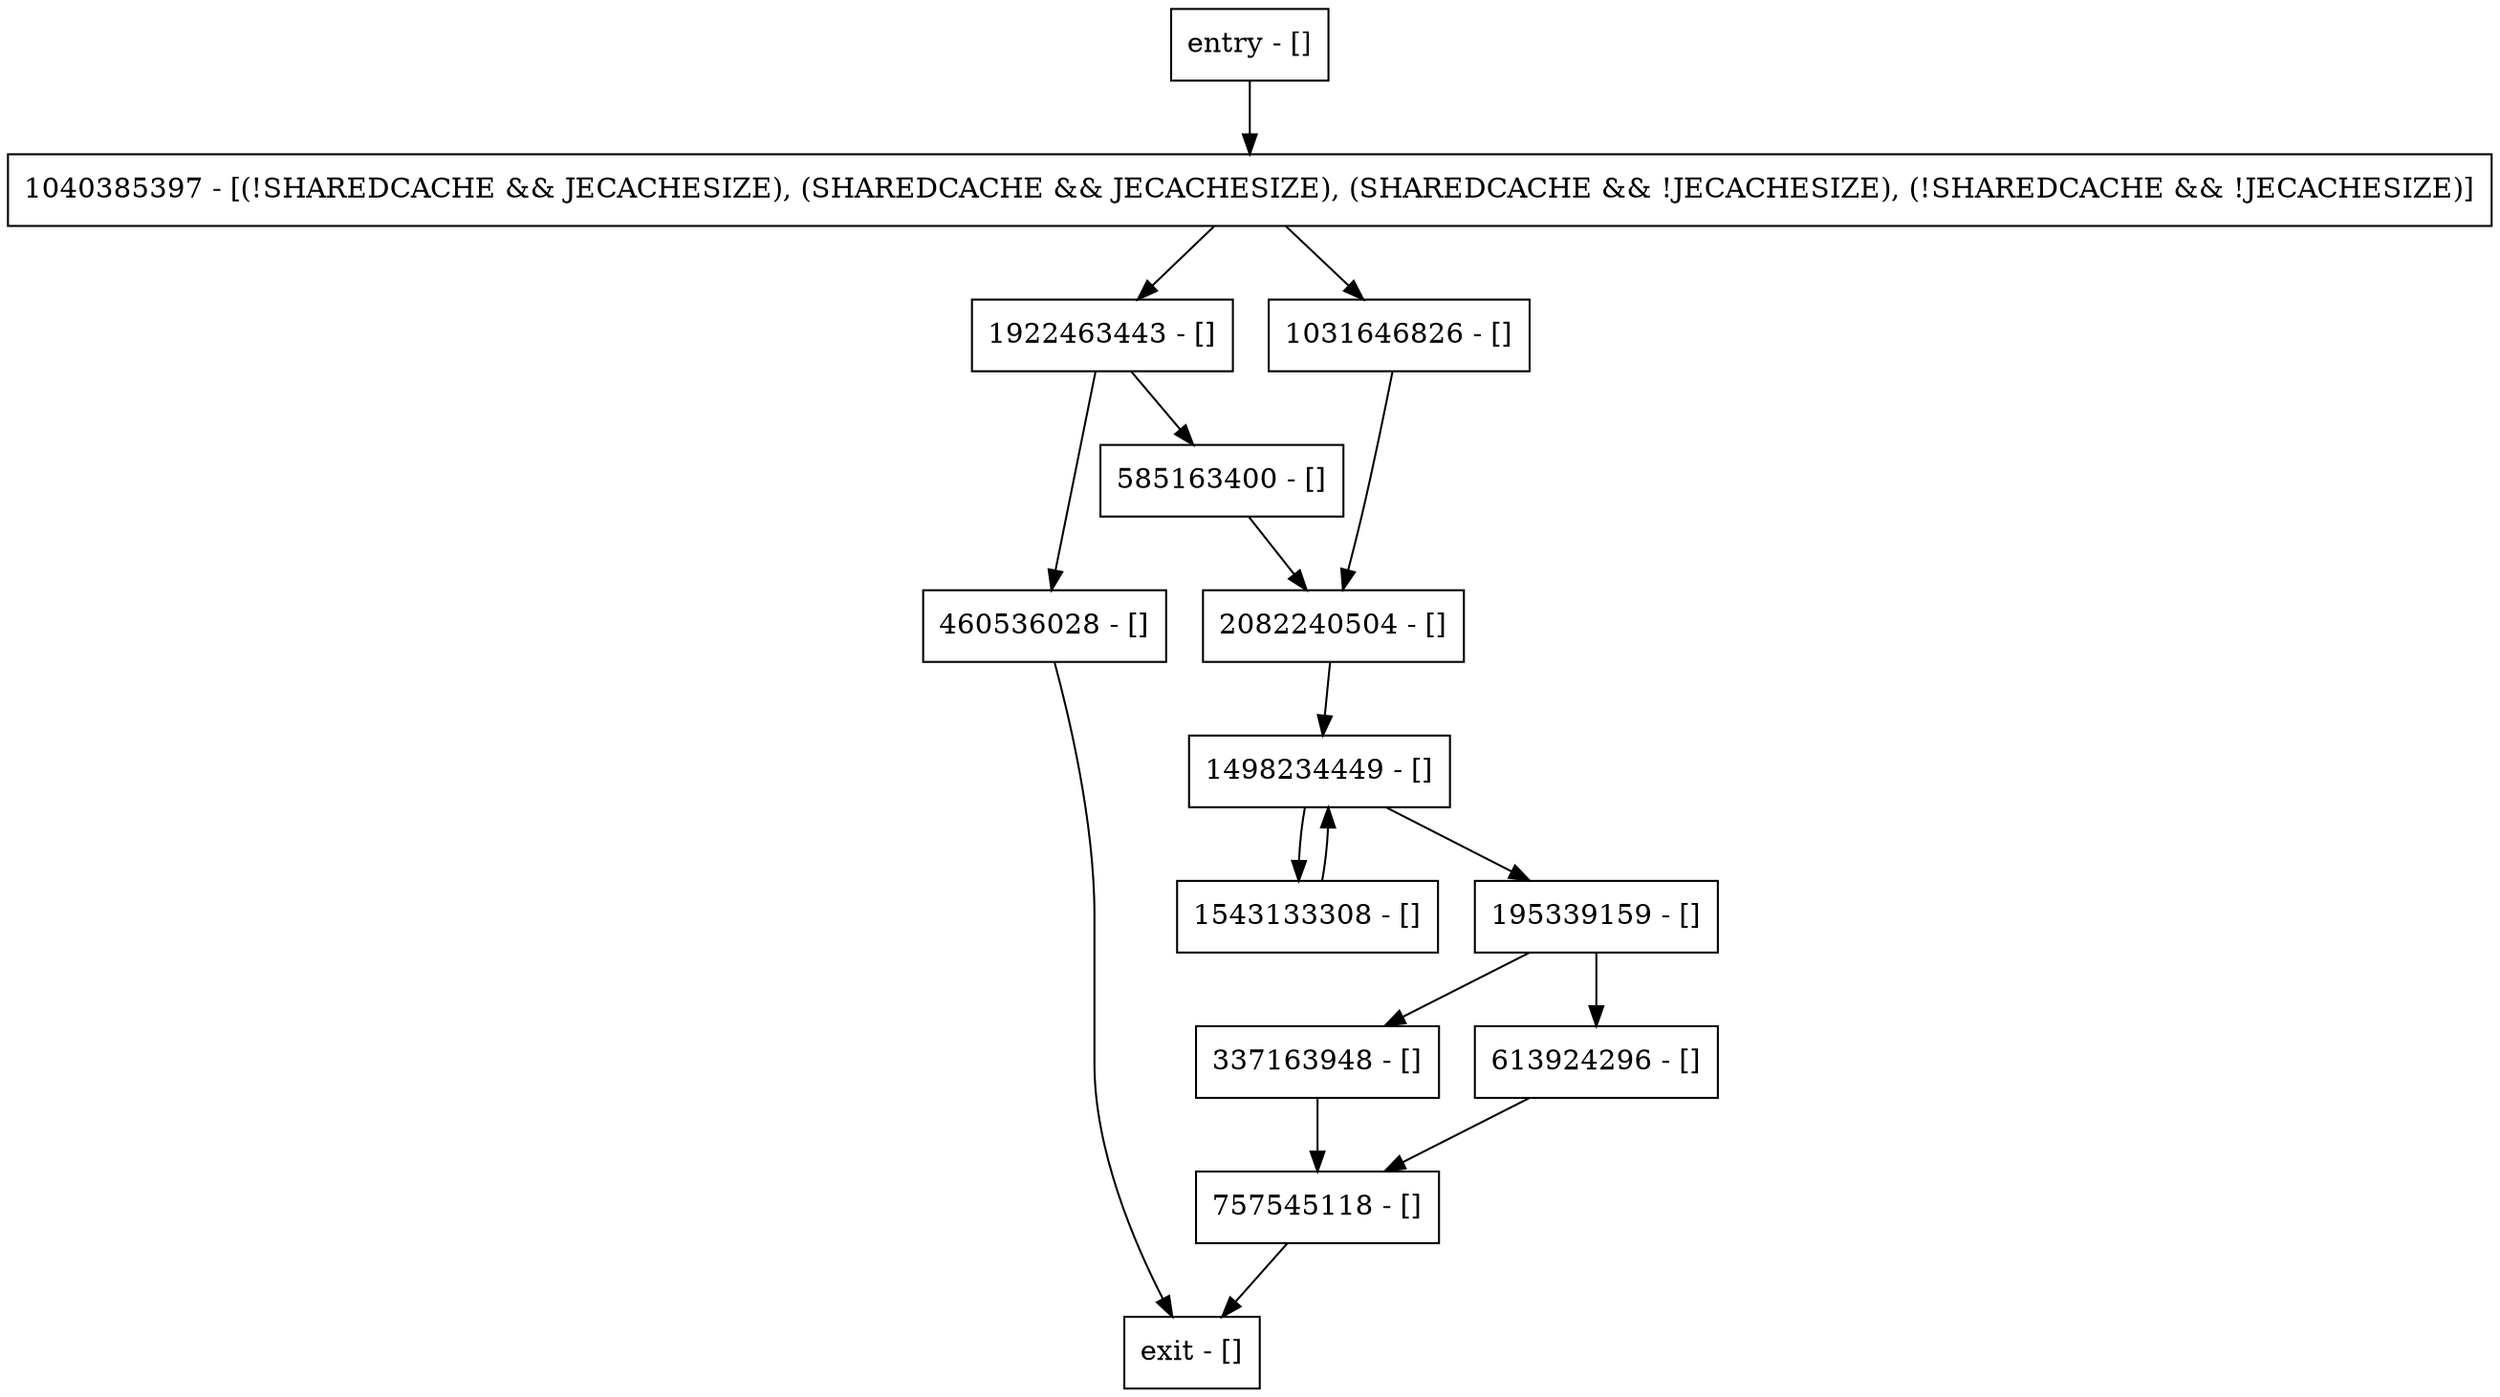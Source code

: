 digraph <init> {
node [shape=record];
1922463443 [label="1922463443 - []"];
460536028 [label="460536028 - []"];
337163948 [label="337163948 - []"];
1498234449 [label="1498234449 - []"];
2082240504 [label="2082240504 - []"];
613924296 [label="613924296 - []"];
1031646826 [label="1031646826 - []"];
entry [label="entry - []"];
exit [label="exit - []"];
757545118 [label="757545118 - []"];
1543133308 [label="1543133308 - []"];
1040385397 [label="1040385397 - [(!SHAREDCACHE && JECACHESIZE), (SHAREDCACHE && JECACHESIZE), (SHAREDCACHE && !JECACHESIZE), (!SHAREDCACHE && !JECACHESIZE)]"];
585163400 [label="585163400 - []"];
195339159 [label="195339159 - []"];
entry;
exit;
1922463443 -> 460536028;
1922463443 -> 585163400;
460536028 -> exit;
337163948 -> 757545118;
1498234449 -> 1543133308;
1498234449 -> 195339159;
2082240504 -> 1498234449;
613924296 -> 757545118;
1031646826 -> 2082240504;
entry -> 1040385397;
757545118 -> exit;
1543133308 -> 1498234449;
1040385397 -> 1922463443;
1040385397 -> 1031646826;
585163400 -> 2082240504;
195339159 -> 337163948;
195339159 -> 613924296;
}
